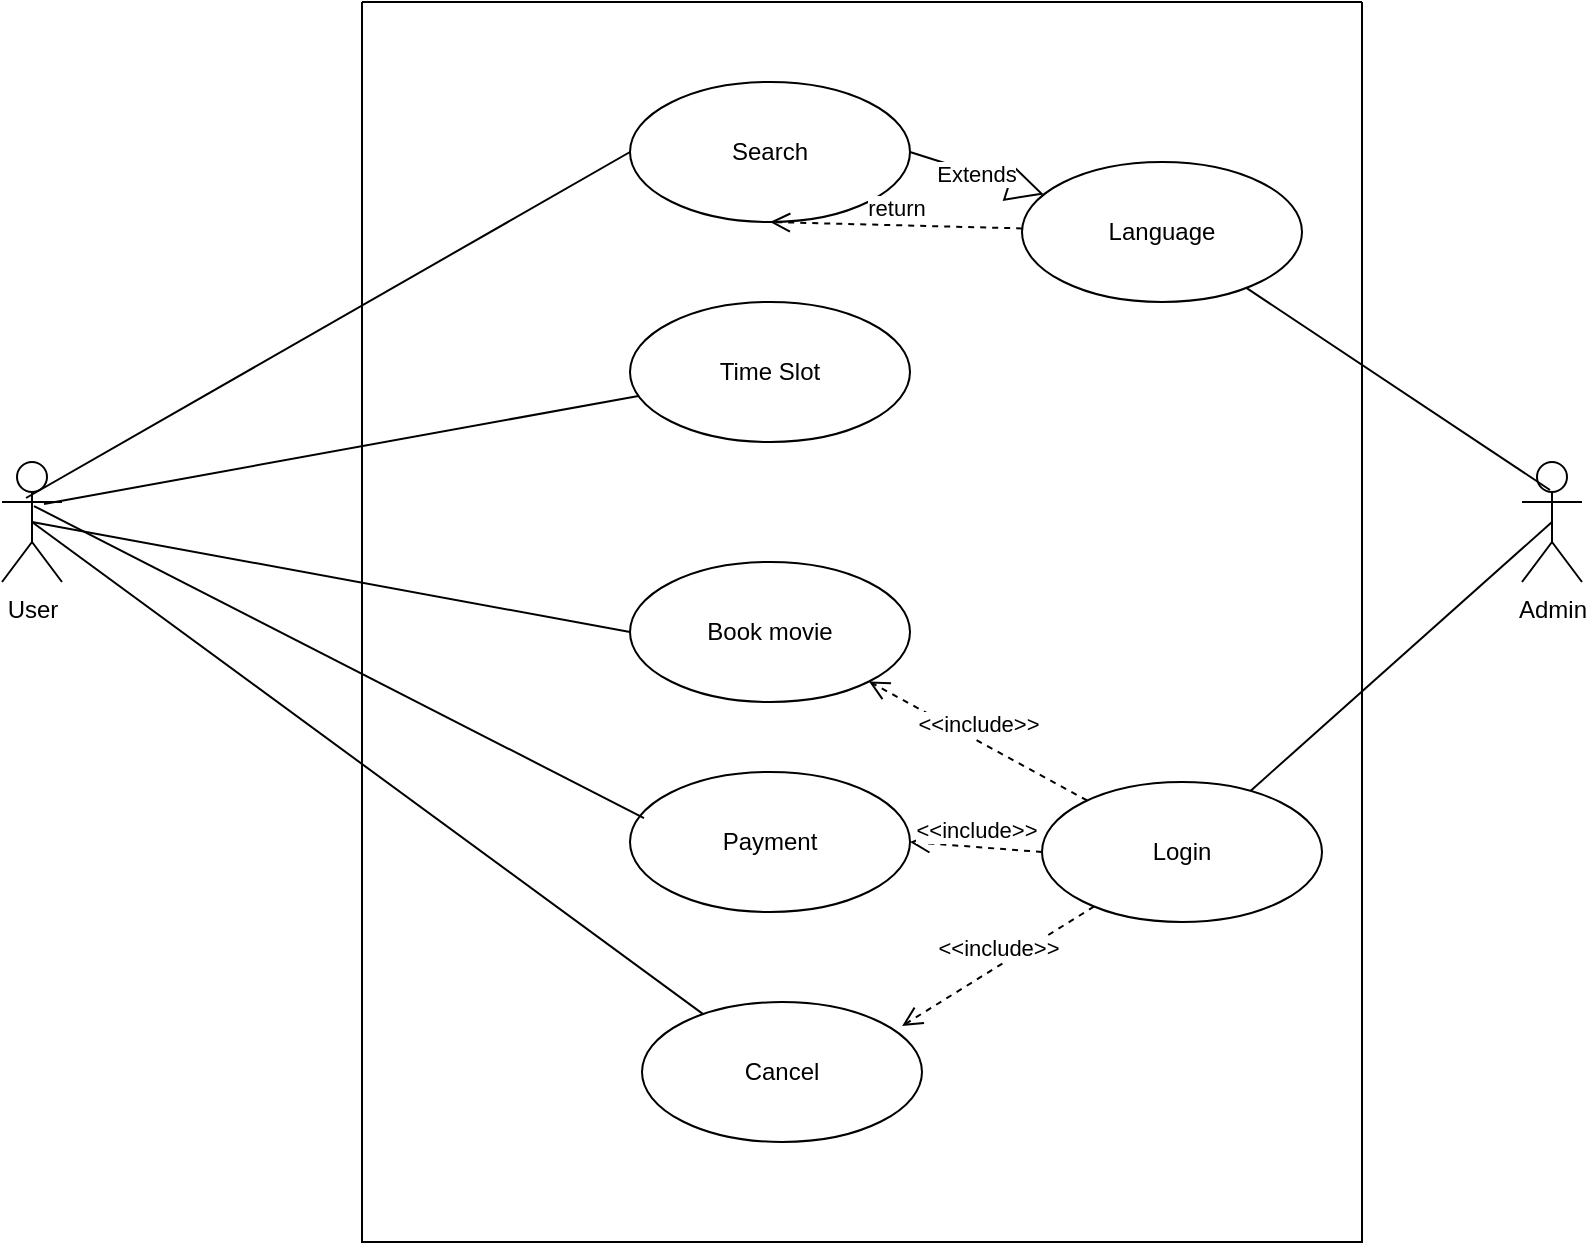 <mxfile version="23.1.7" type="github">
  <diagram name="Page-1" id="RzKhJEPEj4_L6NXlxNW_">
    <mxGraphModel dx="1426" dy="751" grid="1" gridSize="10" guides="1" tooltips="1" connect="1" arrows="1" fold="1" page="1" pageScale="1" pageWidth="827" pageHeight="1169" math="0" shadow="0">
      <root>
        <mxCell id="0" />
        <mxCell id="1" parent="0" />
        <mxCell id="cP-T22aa_v7V5Z2Paf5o-1" value="User" style="shape=umlActor;verticalLabelPosition=bottom;verticalAlign=top;html=1;" vertex="1" parent="1">
          <mxGeometry x="30" y="360" width="30" height="60" as="geometry" />
        </mxCell>
        <mxCell id="cP-T22aa_v7V5Z2Paf5o-3" value="Search" style="ellipse;whiteSpace=wrap;html=1;" vertex="1" parent="1">
          <mxGeometry x="344" y="170" width="140" height="70" as="geometry" />
        </mxCell>
        <mxCell id="cP-T22aa_v7V5Z2Paf5o-4" value="Time Slot" style="ellipse;whiteSpace=wrap;html=1;" vertex="1" parent="1">
          <mxGeometry x="344" y="280" width="140" height="70" as="geometry" />
        </mxCell>
        <mxCell id="cP-T22aa_v7V5Z2Paf5o-5" value="Book movie" style="ellipse;whiteSpace=wrap;html=1;" vertex="1" parent="1">
          <mxGeometry x="344" y="410" width="140" height="70" as="geometry" />
        </mxCell>
        <mxCell id="cP-T22aa_v7V5Z2Paf5o-6" value="Payment" style="ellipse;whiteSpace=wrap;html=1;" vertex="1" parent="1">
          <mxGeometry x="344" y="515" width="140" height="70" as="geometry" />
        </mxCell>
        <mxCell id="cP-T22aa_v7V5Z2Paf5o-7" value="Cancel" style="ellipse;whiteSpace=wrap;html=1;" vertex="1" parent="1">
          <mxGeometry x="350" y="630" width="140" height="70" as="geometry" />
        </mxCell>
        <mxCell id="cP-T22aa_v7V5Z2Paf5o-8" value="Login" style="ellipse;whiteSpace=wrap;html=1;" vertex="1" parent="1">
          <mxGeometry x="550" y="520" width="140" height="70" as="geometry" />
        </mxCell>
        <mxCell id="cP-T22aa_v7V5Z2Paf5o-9" value="&amp;lt;&amp;lt;include&amp;gt;&amp;gt;" style="html=1;verticalAlign=bottom;endArrow=open;dashed=1;endSize=8;curved=0;rounded=0;entryX=1;entryY=1;entryDx=0;entryDy=0;" edge="1" parent="1" source="cP-T22aa_v7V5Z2Paf5o-8" target="cP-T22aa_v7V5Z2Paf5o-5">
          <mxGeometry relative="1" as="geometry">
            <mxPoint x="450" y="390" as="sourcePoint" />
            <mxPoint x="370" y="390" as="targetPoint" />
          </mxGeometry>
        </mxCell>
        <mxCell id="cP-T22aa_v7V5Z2Paf5o-10" value="&amp;lt;&amp;lt;include&amp;gt;&amp;gt;" style="html=1;verticalAlign=bottom;endArrow=open;dashed=1;endSize=8;curved=0;rounded=0;exitX=0;exitY=0.5;exitDx=0;exitDy=0;entryX=1;entryY=0.5;entryDx=0;entryDy=0;" edge="1" parent="1" source="cP-T22aa_v7V5Z2Paf5o-8" target="cP-T22aa_v7V5Z2Paf5o-6">
          <mxGeometry relative="1" as="geometry">
            <mxPoint x="450" y="390" as="sourcePoint" />
            <mxPoint x="370" y="390" as="targetPoint" />
          </mxGeometry>
        </mxCell>
        <mxCell id="cP-T22aa_v7V5Z2Paf5o-11" value="&amp;lt;&amp;lt;include&amp;gt;&amp;gt;" style="html=1;verticalAlign=bottom;endArrow=open;dashed=1;endSize=8;curved=0;rounded=0;entryX=0.929;entryY=0.171;entryDx=0;entryDy=0;entryPerimeter=0;" edge="1" parent="1" source="cP-T22aa_v7V5Z2Paf5o-8" target="cP-T22aa_v7V5Z2Paf5o-7">
          <mxGeometry relative="1" as="geometry">
            <mxPoint x="450" y="390" as="sourcePoint" />
            <mxPoint x="370" y="390" as="targetPoint" />
          </mxGeometry>
        </mxCell>
        <mxCell id="cP-T22aa_v7V5Z2Paf5o-12" value="Admin" style="shape=umlActor;verticalLabelPosition=bottom;verticalAlign=top;html=1;" vertex="1" parent="1">
          <mxGeometry x="790" y="360" width="30" height="60" as="geometry" />
        </mxCell>
        <mxCell id="cP-T22aa_v7V5Z2Paf5o-23" value="" style="swimlane;startSize=0;" vertex="1" parent="1">
          <mxGeometry x="210" y="130" width="500" height="620" as="geometry" />
        </mxCell>
        <mxCell id="cP-T22aa_v7V5Z2Paf5o-26" value="Language" style="ellipse;whiteSpace=wrap;html=1;" vertex="1" parent="cP-T22aa_v7V5Z2Paf5o-23">
          <mxGeometry x="330" y="80" width="140" height="70" as="geometry" />
        </mxCell>
        <mxCell id="cP-T22aa_v7V5Z2Paf5o-24" value="" style="endArrow=none;html=1;rounded=0;exitX=0.4;exitY=0.3;exitDx=0;exitDy=0;exitPerimeter=0;entryX=0;entryY=0.5;entryDx=0;entryDy=0;" edge="1" parent="1" source="cP-T22aa_v7V5Z2Paf5o-1" target="cP-T22aa_v7V5Z2Paf5o-3">
          <mxGeometry width="50" height="50" relative="1" as="geometry">
            <mxPoint x="390" y="410" as="sourcePoint" />
            <mxPoint x="440" y="360" as="targetPoint" />
          </mxGeometry>
        </mxCell>
        <mxCell id="cP-T22aa_v7V5Z2Paf5o-27" value="Extends" style="endArrow=block;endSize=16;endFill=0;html=1;rounded=0;exitX=1;exitY=0.5;exitDx=0;exitDy=0;" edge="1" parent="1" source="cP-T22aa_v7V5Z2Paf5o-3" target="cP-T22aa_v7V5Z2Paf5o-26">
          <mxGeometry width="160" relative="1" as="geometry">
            <mxPoint x="330" y="390" as="sourcePoint" />
            <mxPoint x="490" y="390" as="targetPoint" />
          </mxGeometry>
        </mxCell>
        <mxCell id="cP-T22aa_v7V5Z2Paf5o-28" value="return" style="html=1;verticalAlign=bottom;endArrow=open;dashed=1;endSize=8;curved=0;rounded=0;entryX=0.5;entryY=1;entryDx=0;entryDy=0;" edge="1" parent="1" source="cP-T22aa_v7V5Z2Paf5o-26" target="cP-T22aa_v7V5Z2Paf5o-3">
          <mxGeometry relative="1" as="geometry">
            <mxPoint x="450" y="390" as="sourcePoint" />
            <mxPoint x="370" y="390" as="targetPoint" />
          </mxGeometry>
        </mxCell>
        <mxCell id="cP-T22aa_v7V5Z2Paf5o-29" value="" style="endArrow=none;html=1;rounded=0;entryX=0.467;entryY=0.233;entryDx=0;entryDy=0;entryPerimeter=0;" edge="1" parent="1" source="cP-T22aa_v7V5Z2Paf5o-26" target="cP-T22aa_v7V5Z2Paf5o-12">
          <mxGeometry width="50" height="50" relative="1" as="geometry">
            <mxPoint x="390" y="410" as="sourcePoint" />
            <mxPoint x="440" y="360" as="targetPoint" />
          </mxGeometry>
        </mxCell>
        <mxCell id="cP-T22aa_v7V5Z2Paf5o-30" value="" style="endArrow=none;html=1;rounded=0;entryX=0.5;entryY=0.5;entryDx=0;entryDy=0;entryPerimeter=0;" edge="1" parent="1" source="cP-T22aa_v7V5Z2Paf5o-8" target="cP-T22aa_v7V5Z2Paf5o-12">
          <mxGeometry width="50" height="50" relative="1" as="geometry">
            <mxPoint x="390" y="410" as="sourcePoint" />
            <mxPoint x="760" y="370" as="targetPoint" />
          </mxGeometry>
        </mxCell>
        <mxCell id="cP-T22aa_v7V5Z2Paf5o-31" value="" style="endArrow=none;html=1;rounded=0;exitX=0.7;exitY=0.35;exitDx=0;exitDy=0;exitPerimeter=0;" edge="1" parent="1" source="cP-T22aa_v7V5Z2Paf5o-1" target="cP-T22aa_v7V5Z2Paf5o-4">
          <mxGeometry width="50" height="50" relative="1" as="geometry">
            <mxPoint x="390" y="410" as="sourcePoint" />
            <mxPoint x="440" y="360" as="targetPoint" />
          </mxGeometry>
        </mxCell>
        <mxCell id="cP-T22aa_v7V5Z2Paf5o-32" value="" style="endArrow=none;html=1;rounded=0;exitX=0.5;exitY=0.5;exitDx=0;exitDy=0;exitPerimeter=0;entryX=0;entryY=0.5;entryDx=0;entryDy=0;" edge="1" parent="1" source="cP-T22aa_v7V5Z2Paf5o-1" target="cP-T22aa_v7V5Z2Paf5o-5">
          <mxGeometry width="50" height="50" relative="1" as="geometry">
            <mxPoint x="390" y="410" as="sourcePoint" />
            <mxPoint x="440" y="360" as="targetPoint" />
          </mxGeometry>
        </mxCell>
        <mxCell id="cP-T22aa_v7V5Z2Paf5o-33" value="" style="endArrow=none;html=1;rounded=0;exitX=0.533;exitY=0.367;exitDx=0;exitDy=0;exitPerimeter=0;entryX=0.05;entryY=0.329;entryDx=0;entryDy=0;entryPerimeter=0;" edge="1" parent="1" source="cP-T22aa_v7V5Z2Paf5o-1" target="cP-T22aa_v7V5Z2Paf5o-6">
          <mxGeometry width="50" height="50" relative="1" as="geometry">
            <mxPoint x="390" y="410" as="sourcePoint" />
            <mxPoint x="440" y="360" as="targetPoint" />
          </mxGeometry>
        </mxCell>
        <mxCell id="cP-T22aa_v7V5Z2Paf5o-34" value="" style="endArrow=none;html=1;rounded=0;exitX=0.5;exitY=0.5;exitDx=0;exitDy=0;exitPerimeter=0;" edge="1" parent="1" source="cP-T22aa_v7V5Z2Paf5o-1" target="cP-T22aa_v7V5Z2Paf5o-7">
          <mxGeometry width="50" height="50" relative="1" as="geometry">
            <mxPoint x="120" y="380" as="sourcePoint" />
            <mxPoint x="440" y="360" as="targetPoint" />
          </mxGeometry>
        </mxCell>
      </root>
    </mxGraphModel>
  </diagram>
</mxfile>
